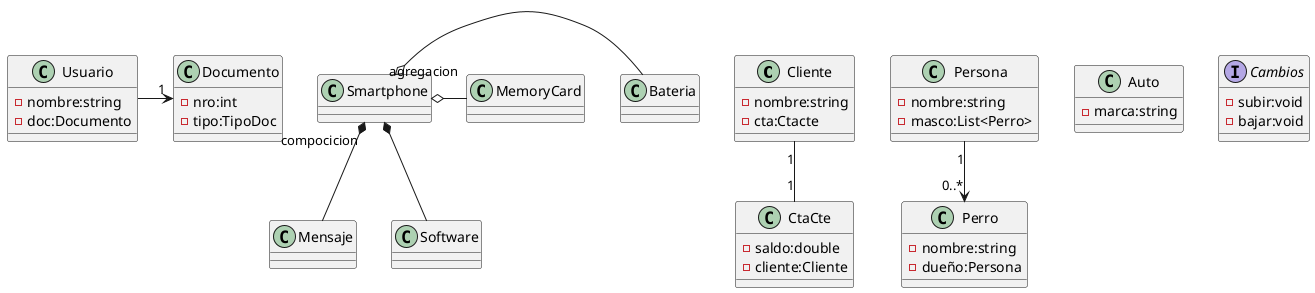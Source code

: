 @startuml
Cliente "1" -- "1" CtaCte
Usuario -> "1" Documento
Persona "1"--> "0..*" Perro

/'Asociacion'/
class Cliente{
-nombre:string
-cta:Ctacte
}

class CtaCte{
-saldo:double
-cliente:Cliente
}

/'Asociacion direccional'/
class Usuario{
-nombre:string
-doc:Documento
}

class Documento{
-nro:int
-tipo:TipoDoc
}


/'Asociacion multidireccional con multiplicidad *(n)'/
class Persona{
-nombre:string
-masco:List<Perro>
}
class Perro{
-nombre:string
-dueño:Persona
}


/'Agregacion y composicion'/
Smartphone o- Bateria
Smartphone  o- "agregacion" MemoryCard /'agregacion'/
Smartphone "compocicion" *-- Mensaje /'compocicion'/
Smartphone *-- Software

class Smartphone{}
class Bateria{}
class MemoryCard{}
class Mensaje{}
class Software{}


/'Realizacion'/

class Auto{
-marca:string
}
interface Cambios{
-subir:void
-bajar:void
}



@enduml